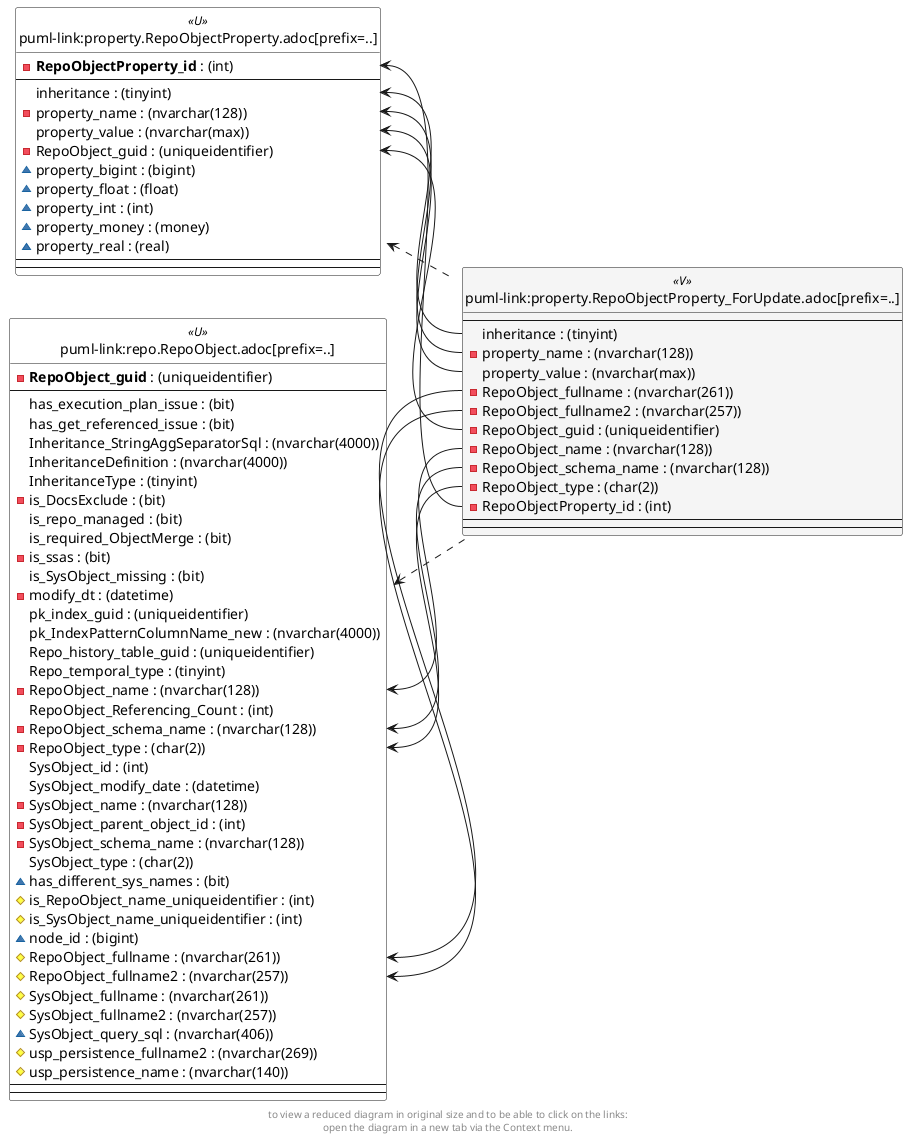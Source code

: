 @startuml
left to right direction
'top to bottom direction
hide circle
'avoide "." issues:
set namespaceSeparator none


skinparam class {
  BackgroundColor White
  BackgroundColor<<FN>> Yellow
  BackgroundColor<<FS>> Yellow
  BackgroundColor<<FT>> LightGray
  BackgroundColor<<IF>> Yellow
  BackgroundColor<<IS>> Yellow
  BackgroundColor<<P>> Aqua
  BackgroundColor<<PC>> Aqua
  BackgroundColor<<SN>> Yellow
  BackgroundColor<<SO>> SlateBlue
  BackgroundColor<<TF>> LightGray
  BackgroundColor<<TR>> Tomato
  BackgroundColor<<U>> White
  BackgroundColor<<V>> WhiteSmoke
  BackgroundColor<<X>> Aqua
}


entity "puml-link:property.RepoObjectProperty.adoc[prefix=..]" as property.RepoObjectProperty << U >> {
  - **RepoObjectProperty_id** : (int)
  --
  inheritance : (tinyint)
  - property_name : (nvarchar(128))
  property_value : (nvarchar(max))
  - RepoObject_guid : (uniqueidentifier)
  ~ property_bigint : (bigint)
  ~ property_float : (float)
  ~ property_int : (int)
  ~ property_money : (money)
  ~ property_real : (real)
  --
  --
}

entity "puml-link:property.RepoObjectProperty_ForUpdate.adoc[prefix=..]" as property.RepoObjectProperty_ForUpdate << V >> {
  --
  inheritance : (tinyint)
  - property_name : (nvarchar(128))
  property_value : (nvarchar(max))
  - RepoObject_fullname : (nvarchar(261))
  - RepoObject_fullname2 : (nvarchar(257))
  - RepoObject_guid : (uniqueidentifier)
  - RepoObject_name : (nvarchar(128))
  - RepoObject_schema_name : (nvarchar(128))
  - RepoObject_type : (char(2))
  - RepoObjectProperty_id : (int)
  --
  --
}

entity "puml-link:repo.RepoObject.adoc[prefix=..]" as repo.RepoObject << U >> {
  - **RepoObject_guid** : (uniqueidentifier)
  --
  has_execution_plan_issue : (bit)
  has_get_referenced_issue : (bit)
  Inheritance_StringAggSeparatorSql : (nvarchar(4000))
  InheritanceDefinition : (nvarchar(4000))
  InheritanceType : (tinyint)
  - is_DocsExclude : (bit)
  is_repo_managed : (bit)
  is_required_ObjectMerge : (bit)
  - is_ssas : (bit)
  is_SysObject_missing : (bit)
  - modify_dt : (datetime)
  pk_index_guid : (uniqueidentifier)
  pk_IndexPatternColumnName_new : (nvarchar(4000))
  Repo_history_table_guid : (uniqueidentifier)
  Repo_temporal_type : (tinyint)
  - RepoObject_name : (nvarchar(128))
  RepoObject_Referencing_Count : (int)
  - RepoObject_schema_name : (nvarchar(128))
  - RepoObject_type : (char(2))
  SysObject_id : (int)
  SysObject_modify_date : (datetime)
  - SysObject_name : (nvarchar(128))
  - SysObject_parent_object_id : (int)
  - SysObject_schema_name : (nvarchar(128))
  SysObject_type : (char(2))
  ~ has_different_sys_names : (bit)
  # is_RepoObject_name_uniqueidentifier : (int)
  # is_SysObject_name_uniqueidentifier : (int)
  ~ node_id : (bigint)
  # RepoObject_fullname : (nvarchar(261))
  # RepoObject_fullname2 : (nvarchar(257))
  # SysObject_fullname : (nvarchar(261))
  # SysObject_fullname2 : (nvarchar(257))
  ~ SysObject_query_sql : (nvarchar(406))
  # usp_persistence_fullname2 : (nvarchar(269))
  # usp_persistence_name : (nvarchar(140))
  --
  --
}

property.RepoObjectProperty <.. property.RepoObjectProperty_ForUpdate
repo.RepoObject <.. property.RepoObjectProperty_ForUpdate
property.RepoObjectProperty::inheritance <-- property.RepoObjectProperty_ForUpdate::inheritance
property.RepoObjectProperty::property_name <-- property.RepoObjectProperty_ForUpdate::property_name
property.RepoObjectProperty::property_value <-- property.RepoObjectProperty_ForUpdate::property_value
property.RepoObjectProperty::RepoObject_guid <-- property.RepoObjectProperty_ForUpdate::RepoObject_guid
property.RepoObjectProperty::RepoObjectProperty_id <-- property.RepoObjectProperty_ForUpdate::RepoObjectProperty_id
repo.RepoObject::RepoObject_fullname <-- property.RepoObjectProperty_ForUpdate::RepoObject_fullname
repo.RepoObject::RepoObject_fullname2 <-- property.RepoObjectProperty_ForUpdate::RepoObject_fullname2
repo.RepoObject::RepoObject_name <-- property.RepoObjectProperty_ForUpdate::RepoObject_name
repo.RepoObject::RepoObject_schema_name <-- property.RepoObjectProperty_ForUpdate::RepoObject_schema_name
repo.RepoObject::RepoObject_type <-- property.RepoObjectProperty_ForUpdate::RepoObject_type
footer
to view a reduced diagram in original size and to be able to click on the links:
open the diagram in a new tab via the Context menu.
end footer

@enduml

